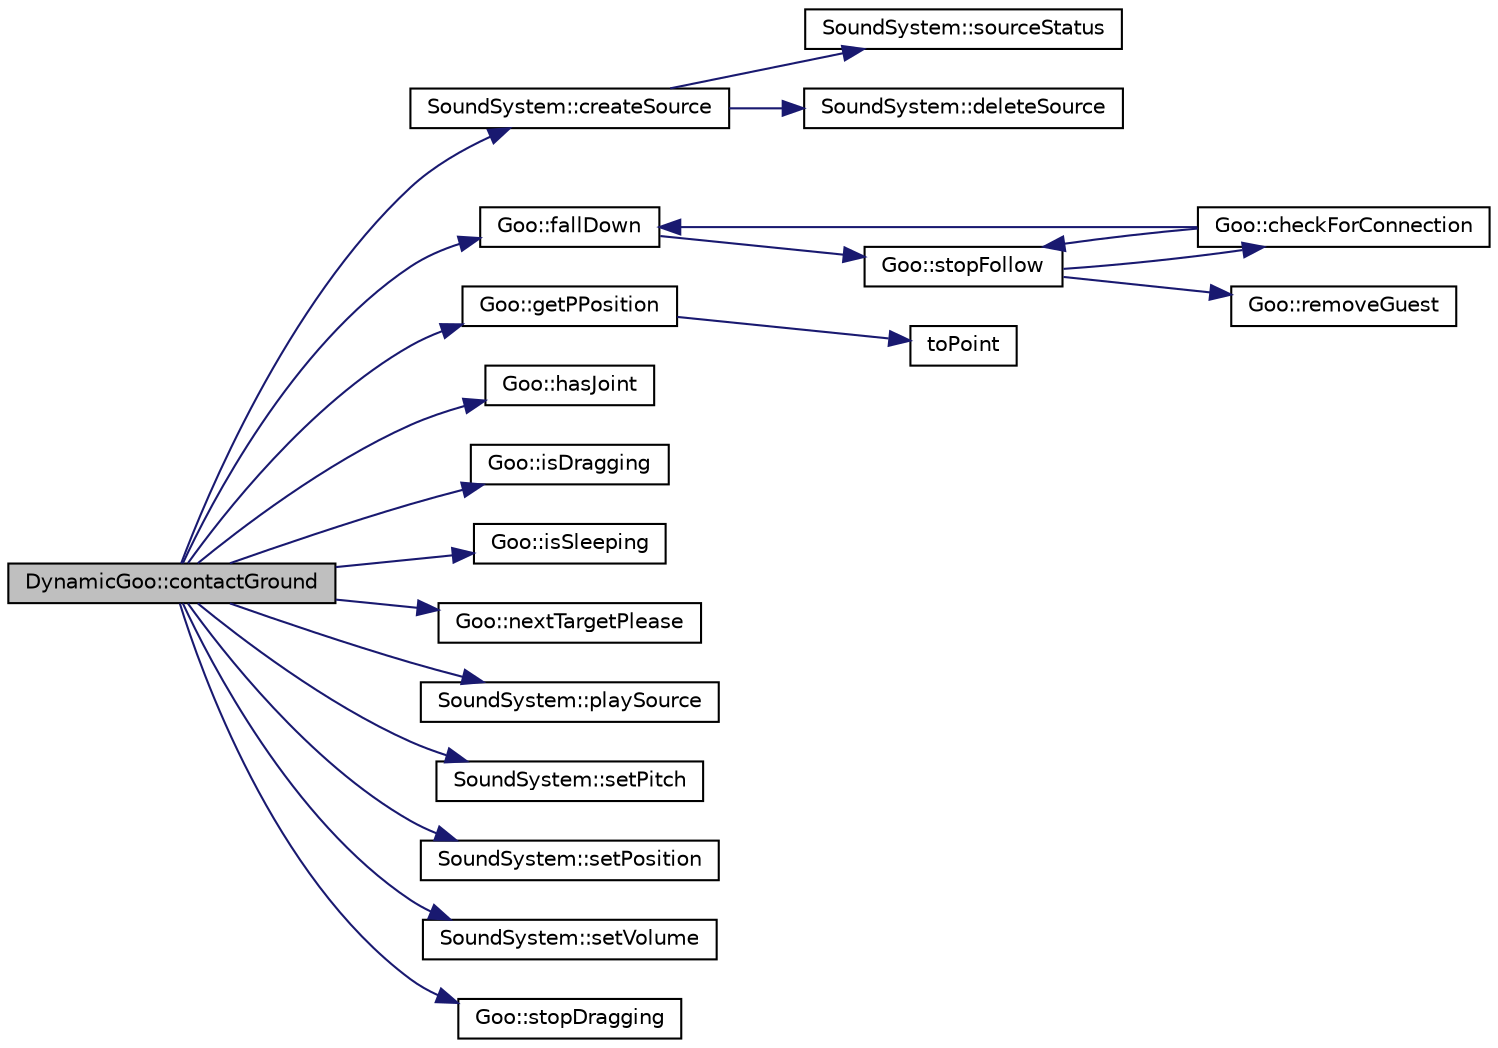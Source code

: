 digraph G
{
  edge [fontname="Helvetica",fontsize="10",labelfontname="Helvetica",labelfontsize="10"];
  node [fontname="Helvetica",fontsize="10",shape=record];
  rankdir="LR";
  Node1 [label="DynamicGoo::contactGround",height=0.2,width=0.4,color="black", fillcolor="grey75", style="filled" fontcolor="black"];
  Node1 -> Node2 [color="midnightblue",fontsize="10",style="solid",fontname="Helvetica"];
  Node2 [label="SoundSystem::createSource",height=0.2,width=0.4,color="black", fillcolor="white", style="filled",URL="$classSoundSystem.html#a3ee89a335758195d3ad204651cbb113f"];
  Node2 -> Node3 [color="midnightblue",fontsize="10",style="solid",fontname="Helvetica"];
  Node3 [label="SoundSystem::sourceStatus",height=0.2,width=0.4,color="black", fillcolor="white", style="filled",URL="$classSoundSystem.html#a69834cd09c84145151347b2bc3d93af1"];
  Node2 -> Node4 [color="midnightblue",fontsize="10",style="solid",fontname="Helvetica"];
  Node4 [label="SoundSystem::deleteSource",height=0.2,width=0.4,color="black", fillcolor="white", style="filled",URL="$classSoundSystem.html#a40ed8f6a1c61cdc9f085c3c0d4998145"];
  Node1 -> Node5 [color="midnightblue",fontsize="10",style="solid",fontname="Helvetica"];
  Node5 [label="Goo::fallDown",height=0.2,width=0.4,color="black", fillcolor="white", style="filled",URL="$classGoo.html#aefb4ce872af2583c479f2b41d9b494ab"];
  Node5 -> Node6 [color="midnightblue",fontsize="10",style="solid",fontname="Helvetica"];
  Node6 [label="Goo::stopFollow",height=0.2,width=0.4,color="black", fillcolor="white", style="filled",URL="$classGoo.html#a83a93e67d95635456f9bf4bcfb1ccf32"];
  Node6 -> Node7 [color="midnightblue",fontsize="10",style="solid",fontname="Helvetica"];
  Node7 [label="Goo::checkForConnection",height=0.2,width=0.4,color="black", fillcolor="white", style="filled",URL="$classGoo.html#abfc4ee3aa7503c26f1bd4e2024f666e4"];
  Node7 -> Node6 [color="midnightblue",fontsize="10",style="solid",fontname="Helvetica"];
  Node7 -> Node5 [color="midnightblue",fontsize="10",style="solid",fontname="Helvetica"];
  Node6 -> Node8 [color="midnightblue",fontsize="10",style="solid",fontname="Helvetica"];
  Node8 [label="Goo::removeGuest",height=0.2,width=0.4,color="black", fillcolor="white", style="filled",URL="$classGoo.html#a048114698e7a5f9912bfc09f19470264"];
  Node1 -> Node9 [color="midnightblue",fontsize="10",style="solid",fontname="Helvetica"];
  Node9 [label="Goo::getPPosition",height=0.2,width=0.4,color="black", fillcolor="white", style="filled",URL="$classGoo.html#a7396488f837512c3e887f15fb82dcb8f"];
  Node9 -> Node10 [color="midnightblue",fontsize="10",style="solid",fontname="Helvetica"];
  Node10 [label="toPoint",height=0.2,width=0.4,color="black", fillcolor="white", style="filled",URL="$tools_8h.html#a94f703d943194650c89dfc581bab6b14",tooltip="Convert a b2Vec2 in a QPoint."];
  Node1 -> Node11 [color="midnightblue",fontsize="10",style="solid",fontname="Helvetica"];
  Node11 [label="Goo::hasJoint",height=0.2,width=0.4,color="black", fillcolor="white", style="filled",URL="$classGoo.html#ae809f97fb4c0c7f58a63cbed66f0ba5c"];
  Node1 -> Node12 [color="midnightblue",fontsize="10",style="solid",fontname="Helvetica"];
  Node12 [label="Goo::isDragging",height=0.2,width=0.4,color="black", fillcolor="white", style="filled",URL="$classGoo.html#a9c348d89e111f2cd91717e5b743c9c04"];
  Node1 -> Node13 [color="midnightblue",fontsize="10",style="solid",fontname="Helvetica"];
  Node13 [label="Goo::isSleeping",height=0.2,width=0.4,color="black", fillcolor="white", style="filled",URL="$classGoo.html#afda1bd74820a4c66e4b5ac11c8535fc4"];
  Node1 -> Node14 [color="midnightblue",fontsize="10",style="solid",fontname="Helvetica"];
  Node14 [label="Goo::nextTargetPlease",height=0.2,width=0.4,color="black", fillcolor="white", style="filled",URL="$classGoo.html#aca71f0576ed701ab435b2c641b2d6a36"];
  Node1 -> Node15 [color="midnightblue",fontsize="10",style="solid",fontname="Helvetica"];
  Node15 [label="SoundSystem::playSource",height=0.2,width=0.4,color="black", fillcolor="white", style="filled",URL="$classSoundSystem.html#a36a321e65d3e1e5af2033c42de5ff23e"];
  Node1 -> Node16 [color="midnightblue",fontsize="10",style="solid",fontname="Helvetica"];
  Node16 [label="SoundSystem::setPitch",height=0.2,width=0.4,color="black", fillcolor="white", style="filled",URL="$classSoundSystem.html#aa495b33a8bd7d32105a6556ee4a46b02"];
  Node1 -> Node17 [color="midnightblue",fontsize="10",style="solid",fontname="Helvetica"];
  Node17 [label="SoundSystem::setPosition",height=0.2,width=0.4,color="black", fillcolor="white", style="filled",URL="$classSoundSystem.html#a0662f9cba16ba4d04c0b6426a1be9e4d"];
  Node1 -> Node18 [color="midnightblue",fontsize="10",style="solid",fontname="Helvetica"];
  Node18 [label="SoundSystem::setVolume",height=0.2,width=0.4,color="black", fillcolor="white", style="filled",URL="$classSoundSystem.html#a0086c491127e28ca94371f414aacb937"];
  Node1 -> Node19 [color="midnightblue",fontsize="10",style="solid",fontname="Helvetica"];
  Node19 [label="Goo::stopDragging",height=0.2,width=0.4,color="black", fillcolor="white", style="filled",URL="$classGoo.html#a68eb5a06e846dee815b4b04fc3f08bc5"];
}
